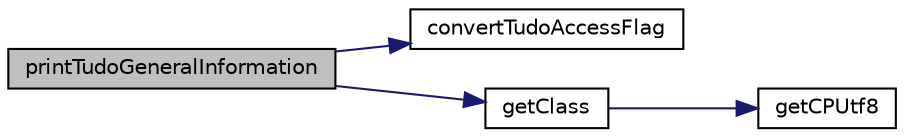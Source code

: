 digraph "printTudoGeneralInformation"
{
 // LATEX_PDF_SIZE
  edge [fontname="Helvetica",fontsize="10",labelfontname="Helvetica",labelfontsize="10"];
  node [fontname="Helvetica",fontsize="10",shape=record];
  rankdir="LR";
  Node1 [label="printTudoGeneralInformation",height=0.2,width=0.4,color="black", fillcolor="grey75", style="filled", fontcolor="black",tooltip=" "];
  Node1 -> Node2 [color="midnightblue",fontsize="10",style="solid",fontname="Helvetica"];
  Node2 [label="convertTudoAccessFlag",height=0.2,width=0.4,color="black", fillcolor="white", style="filled",URL="$_print_tudo_8cpp.html#a9da89bef5d11c2b4ed1686d558982401",tooltip=" "];
  Node1 -> Node3 [color="midnightblue",fontsize="10",style="solid",fontname="Helvetica"];
  Node3 [label="getClass",height=0.2,width=0.4,color="black", fillcolor="white", style="filled",URL="$_constant_pool_info_8cpp.html#abf3ac3c335453aeeaef5215f929ca198",tooltip=" "];
  Node3 -> Node4 [color="midnightblue",fontsize="10",style="solid",fontname="Helvetica"];
  Node4 [label="getCPUtf8",height=0.2,width=0.4,color="black", fillcolor="white", style="filled",URL="$_constant_pool_info_8cpp.html#a5e9d056ada05e799dca7e544a7878f94",tooltip=" "];
}
